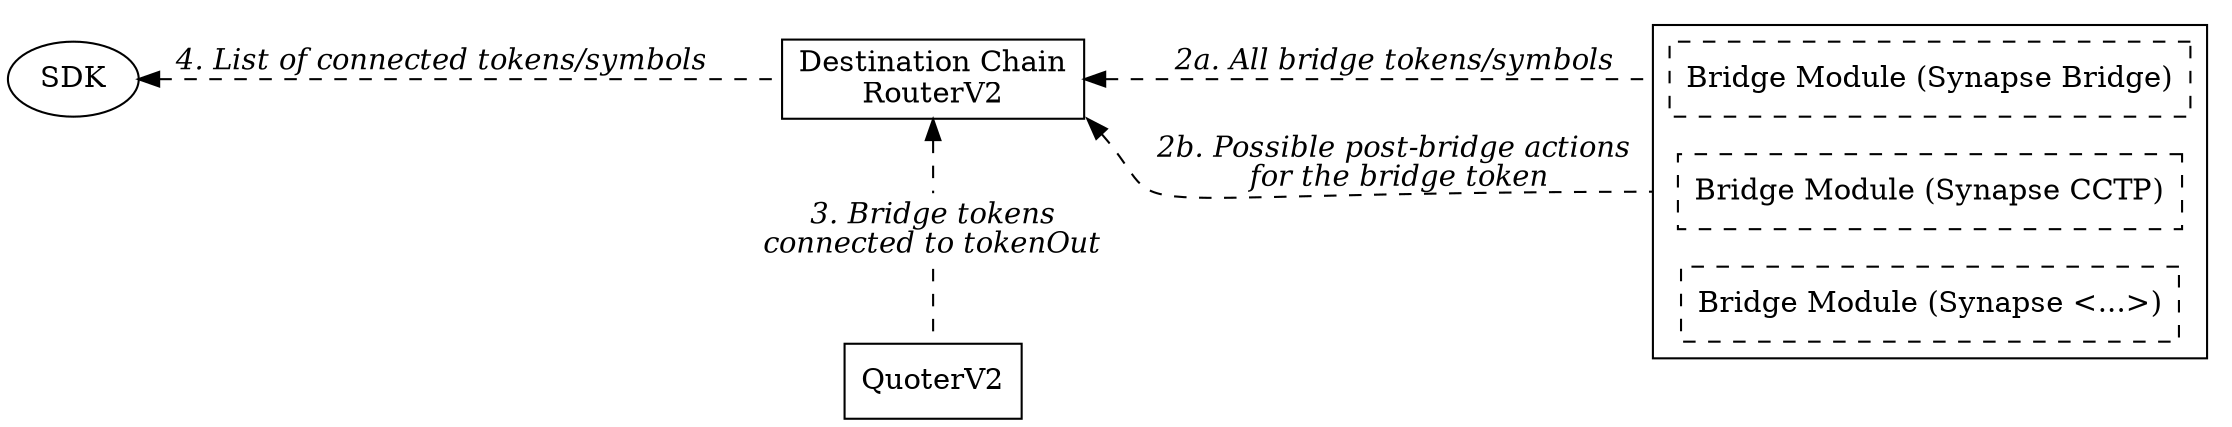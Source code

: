 digraph {
    compound = true;
    
    sdk [label = "SDK";];
    router [label = "Destination Chain\nRouterV2";shape = rect;];
    allConnectedTokens [label = <<I>3. Bridge tokens<br></br>connected to tokenOut</I>>;shape = none;];
    quoter [label = "QuoterV2";shape = rect;];
    
    rankdir = "LR";
    sdk -> router [label = <<I>4. List of connected tokens/symbols</I>>; style = dashed; dir = back;];
    
    subgraph cluster1 {
        node [shape = rect; style = dashed;];
        module1 [label = "Bridge Module (Synapse Bridge)";];
        module2 [label = "Bridge Module (Synapse CCTP)";];
        module3 [label = "Bridge Module (Synapse <...>)";];
    }
    
    subgraph {
        rank = same;
        router -> allConnectedTokens [style = dashed; dir = back;];
        allConnectedTokens -> quoter [style = dashed; dir = none;];
    }
    
    router -> module1 [label = <<I>2a. All bridge tokens/symbols</I>>; lhead = cluster1; style = dashed; dir = back; weight = 10;];
    router:se -> module2:w [label = <<I>2b. Possible post-bridge actions<br></br> for the bridge token</I>>; lhead = cluster1; style = dashed; dir = back;];
}